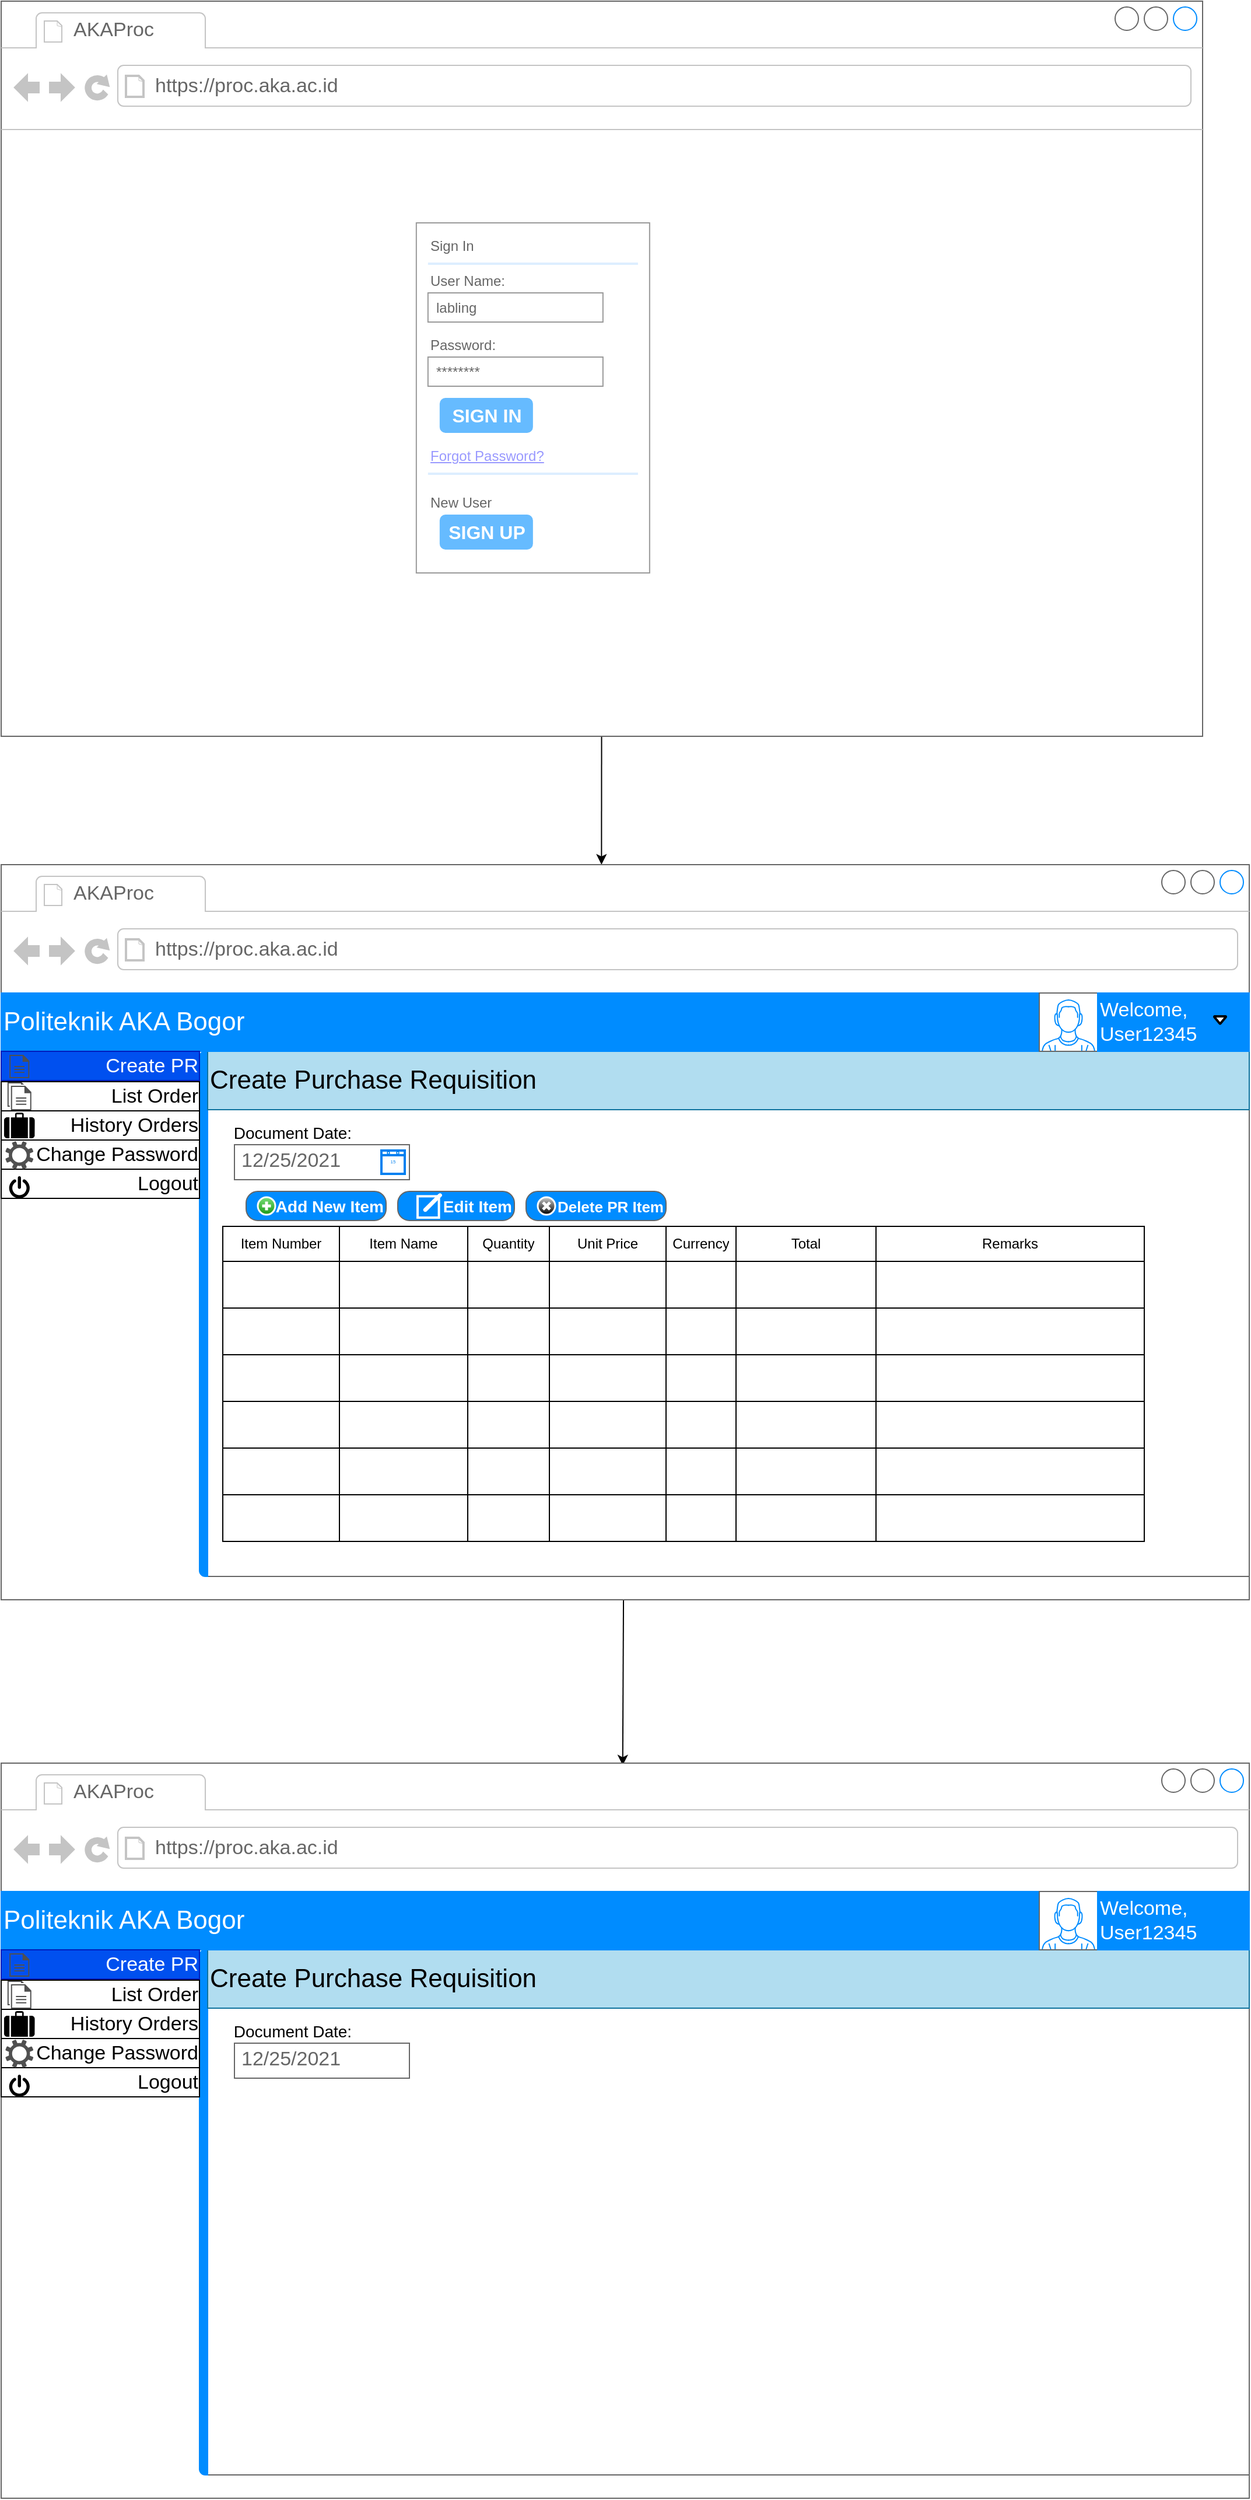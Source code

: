 <mxfile version="14.9.5" type="github">
  <diagram name="Page-1" id="03018318-947c-dd8e-b7a3-06fadd420f32">
    <mxGraphModel dx="942" dy="614" grid="1" gridSize="10" guides="1" tooltips="1" connect="1" arrows="1" fold="1" page="1" pageScale="1" pageWidth="1100" pageHeight="850" background="none" math="0" shadow="0">
      <root>
        <mxCell id="0" />
        <mxCell id="1" parent="0" />
        <mxCell id="UZ5AK2FVw-hcxoctWNac-175" style="edgeStyle=none;rounded=0;orthogonalLoop=1;jettySize=auto;html=1;entryX=0.481;entryY=0;entryDx=0;entryDy=0;entryPerimeter=0;" edge="1" parent="1" source="FRGPHZSi0qJU7UoumQTa-4" target="42yvkzEmiVA_wIKFC7tD-16">
          <mxGeometry relative="1" as="geometry" />
        </mxCell>
        <mxCell id="FRGPHZSi0qJU7UoumQTa-4" value="" style="strokeWidth=1;shadow=0;dashed=0;align=center;html=1;shape=mxgraph.mockup.containers.browserWindow;rSize=0;strokeColor=#666666;strokeColor2=#008cff;strokeColor3=#c4c4c4;mainText=,;recursiveResize=0;" parent="1" vertex="1">
          <mxGeometry x="40" y="40" width="1030" height="630" as="geometry" />
        </mxCell>
        <mxCell id="FRGPHZSi0qJU7UoumQTa-5" value="AKAProc" style="strokeWidth=1;shadow=0;dashed=0;align=center;html=1;shape=mxgraph.mockup.containers.anchor;fontSize=17;fontColor=#666666;align=left;" parent="FRGPHZSi0qJU7UoumQTa-4" vertex="1">
          <mxGeometry x="60" y="12" width="110" height="26" as="geometry" />
        </mxCell>
        <mxCell id="FRGPHZSi0qJU7UoumQTa-6" value="https://proc.aka.ac.id" style="strokeWidth=1;shadow=0;dashed=0;align=center;html=1;shape=mxgraph.mockup.containers.anchor;rSize=0;fontSize=17;fontColor=#666666;align=left;" parent="FRGPHZSi0qJU7UoumQTa-4" vertex="1">
          <mxGeometry x="130" y="60" width="250" height="26" as="geometry" />
        </mxCell>
        <mxCell id="FRGPHZSi0qJU7UoumQTa-7" value="" style="strokeWidth=1;shadow=0;dashed=0;align=center;html=1;shape=mxgraph.mockup.forms.rrect;rSize=0;strokeColor=#999999;fillColor=#ffffff;" parent="FRGPHZSi0qJU7UoumQTa-4" vertex="1">
          <mxGeometry x="355.92" y="190" width="200" height="300" as="geometry" />
        </mxCell>
        <mxCell id="FRGPHZSi0qJU7UoumQTa-8" value="Sign In" style="strokeWidth=1;shadow=0;dashed=0;align=center;html=1;shape=mxgraph.mockup.forms.anchor;fontSize=12;fontColor=#666666;align=left;resizeWidth=1;spacingLeft=0;" parent="FRGPHZSi0qJU7UoumQTa-7" vertex="1">
          <mxGeometry width="100" height="20" relative="1" as="geometry">
            <mxPoint x="10" y="10" as="offset" />
          </mxGeometry>
        </mxCell>
        <mxCell id="FRGPHZSi0qJU7UoumQTa-9" value="" style="shape=line;strokeColor=#ddeeff;strokeWidth=2;html=1;resizeWidth=1;" parent="FRGPHZSi0qJU7UoumQTa-7" vertex="1">
          <mxGeometry width="180" height="10" relative="1" as="geometry">
            <mxPoint x="10" y="30" as="offset" />
          </mxGeometry>
        </mxCell>
        <mxCell id="FRGPHZSi0qJU7UoumQTa-10" value="User Name:" style="strokeWidth=1;shadow=0;dashed=0;align=center;html=1;shape=mxgraph.mockup.forms.anchor;fontSize=12;fontColor=#666666;align=left;resizeWidth=1;spacingLeft=0;" parent="FRGPHZSi0qJU7UoumQTa-7" vertex="1">
          <mxGeometry width="100" height="20" relative="1" as="geometry">
            <mxPoint x="10" y="40" as="offset" />
          </mxGeometry>
        </mxCell>
        <mxCell id="FRGPHZSi0qJU7UoumQTa-11" value="labling" style="strokeWidth=1;shadow=0;dashed=0;align=center;html=1;shape=mxgraph.mockup.forms.rrect;rSize=0;strokeColor=#999999;fontColor=#666666;align=left;spacingLeft=5;resizeWidth=1;" parent="FRGPHZSi0qJU7UoumQTa-7" vertex="1">
          <mxGeometry width="150" height="25" relative="1" as="geometry">
            <mxPoint x="10" y="60" as="offset" />
          </mxGeometry>
        </mxCell>
        <mxCell id="FRGPHZSi0qJU7UoumQTa-12" value="Password:" style="strokeWidth=1;shadow=0;dashed=0;align=center;html=1;shape=mxgraph.mockup.forms.anchor;fontSize=12;fontColor=#666666;align=left;resizeWidth=1;spacingLeft=0;" parent="FRGPHZSi0qJU7UoumQTa-7" vertex="1">
          <mxGeometry width="100" height="20" relative="1" as="geometry">
            <mxPoint x="10" y="95" as="offset" />
          </mxGeometry>
        </mxCell>
        <mxCell id="FRGPHZSi0qJU7UoumQTa-13" value="********" style="strokeWidth=1;shadow=0;dashed=0;align=center;html=1;shape=mxgraph.mockup.forms.rrect;rSize=0;strokeColor=#999999;fontColor=#666666;align=left;spacingLeft=5;resizeWidth=1;" parent="FRGPHZSi0qJU7UoumQTa-7" vertex="1">
          <mxGeometry width="150" height="25" relative="1" as="geometry">
            <mxPoint x="10" y="115" as="offset" />
          </mxGeometry>
        </mxCell>
        <mxCell id="FRGPHZSi0qJU7UoumQTa-14" value="SIGN IN" style="strokeWidth=1;shadow=0;dashed=0;align=center;html=1;shape=mxgraph.mockup.forms.rrect;rSize=5;strokeColor=none;fontColor=#ffffff;fillColor=#66bbff;fontSize=16;fontStyle=1;" parent="FRGPHZSi0qJU7UoumQTa-7" vertex="1">
          <mxGeometry y="1" width="80" height="30" relative="1" as="geometry">
            <mxPoint x="20" y="-150" as="offset" />
          </mxGeometry>
        </mxCell>
        <mxCell id="FRGPHZSi0qJU7UoumQTa-15" value="Forgot Password?" style="strokeWidth=1;shadow=0;dashed=0;align=center;html=1;shape=mxgraph.mockup.forms.anchor;fontSize=12;fontColor=#9999ff;align=left;spacingLeft=0;fontStyle=4;resizeWidth=1;" parent="FRGPHZSi0qJU7UoumQTa-7" vertex="1">
          <mxGeometry y="1" width="150" height="20" relative="1" as="geometry">
            <mxPoint x="10" y="-110" as="offset" />
          </mxGeometry>
        </mxCell>
        <mxCell id="FRGPHZSi0qJU7UoumQTa-16" value="" style="shape=line;strokeColor=#ddeeff;strokeWidth=2;html=1;resizeWidth=1;" parent="FRGPHZSi0qJU7UoumQTa-7" vertex="1">
          <mxGeometry y="1" width="180" height="10" relative="1" as="geometry">
            <mxPoint x="10" y="-90" as="offset" />
          </mxGeometry>
        </mxCell>
        <mxCell id="FRGPHZSi0qJU7UoumQTa-17" value="New User" style="strokeWidth=1;shadow=0;dashed=0;align=center;html=1;shape=mxgraph.mockup.forms.anchor;fontSize=12;fontColor=#666666;align=left;spacingLeft=0;resizeWidth=1;" parent="FRGPHZSi0qJU7UoumQTa-7" vertex="1">
          <mxGeometry y="1" width="150" height="20" relative="1" as="geometry">
            <mxPoint x="10" y="-70" as="offset" />
          </mxGeometry>
        </mxCell>
        <mxCell id="FRGPHZSi0qJU7UoumQTa-18" value="SIGN UP" style="strokeWidth=1;shadow=0;dashed=0;align=center;html=1;shape=mxgraph.mockup.forms.rrect;rSize=5;strokeColor=none;fontColor=#ffffff;fillColor=#66bbff;fontSize=16;fontStyle=1;" parent="FRGPHZSi0qJU7UoumQTa-7" vertex="1">
          <mxGeometry y="1" width="80" height="30" relative="1" as="geometry">
            <mxPoint x="20" y="-50" as="offset" />
          </mxGeometry>
        </mxCell>
        <mxCell id="UZ5AK2FVw-hcxoctWNac-176" style="edgeStyle=none;rounded=0;orthogonalLoop=1;jettySize=auto;html=1;entryX=0.498;entryY=0.003;entryDx=0;entryDy=0;entryPerimeter=0;" edge="1" parent="1" source="42yvkzEmiVA_wIKFC7tD-16" target="UZ5AK2FVw-hcxoctWNac-94">
          <mxGeometry relative="1" as="geometry" />
        </mxCell>
        <mxCell id="42yvkzEmiVA_wIKFC7tD-16" value="" style="strokeWidth=1;shadow=0;dashed=0;align=center;html=1;shape=mxgraph.mockup.containers.browserWindow;rSize=0;strokeColor=#666666;strokeColor2=#008cff;strokeColor3=#c4c4c4;mainText=,;recursiveResize=0;" parent="1" vertex="1">
          <mxGeometry x="40" y="780" width="1070" height="630" as="geometry" />
        </mxCell>
        <mxCell id="42yvkzEmiVA_wIKFC7tD-17" value="AKAProc" style="strokeWidth=1;shadow=0;dashed=0;align=center;html=1;shape=mxgraph.mockup.containers.anchor;fontSize=17;fontColor=#666666;align=left;" parent="42yvkzEmiVA_wIKFC7tD-16" vertex="1">
          <mxGeometry x="60" y="12" width="110" height="26" as="geometry" />
        </mxCell>
        <mxCell id="42yvkzEmiVA_wIKFC7tD-18" value="https://proc.aka.ac.id" style="strokeWidth=1;shadow=0;dashed=0;align=center;html=1;shape=mxgraph.mockup.containers.anchor;rSize=0;fontSize=17;fontColor=#666666;align=left;" parent="42yvkzEmiVA_wIKFC7tD-16" vertex="1">
          <mxGeometry x="130" y="60" width="250" height="26" as="geometry" />
        </mxCell>
        <mxCell id="42yvkzEmiVA_wIKFC7tD-37" value="" style="strokeWidth=1;shadow=0;dashed=0;align=center;html=1;shape=mxgraph.mockup.containers.marginRect2;rectMarginLeft=67;strokeColor=#666666;gradientColor=none;" parent="42yvkzEmiVA_wIKFC7tD-16" vertex="1">
          <mxGeometry x="110" y="160" width="960" height="450" as="geometry" />
        </mxCell>
        <mxCell id="42yvkzEmiVA_wIKFC7tD-41" value="" style="strokeWidth=1;shadow=0;dashed=0;align=center;html=1;shape=mxgraph.mockup.containers.leftButton;rSize=5;strokeColor=#008cff;fillColor=#008cff;resizeHeight=1;movable=0;deletable=0;" parent="42yvkzEmiVA_wIKFC7tD-37" vertex="1">
          <mxGeometry width="7" height="450" relative="1" as="geometry">
            <mxPoint x="60" as="offset" />
          </mxGeometry>
        </mxCell>
        <mxCell id="42yvkzEmiVA_wIKFC7tD-43" value="&lt;font style=&quot;font-size: 22px&quot;&gt;Create Purchase Requisition&lt;/font&gt;" style="strokeWidth=1;shadow=0;dashed=0;align=left;html=1;shape=mxgraph.mockup.containers.rrect;rSize=0;fontSize=17;fillColor=#b1ddf0;strokeColor=#10739e;" parent="42yvkzEmiVA_wIKFC7tD-37" vertex="1">
          <mxGeometry x="67" width="893" height="50" as="geometry" />
        </mxCell>
        <mxCell id="42yvkzEmiVA_wIKFC7tD-111" value="12/25/2021" style="strokeWidth=1;shadow=0;dashed=0;align=center;html=1;shape=mxgraph.mockup.text.textBox;fontColor=#666666;align=left;fontSize=17;spacingLeft=4;spacingTop=-3;strokeColor=#666666;mainText=" parent="42yvkzEmiVA_wIKFC7tD-37" vertex="1">
          <mxGeometry x="90" y="80" width="150" height="30" as="geometry" />
        </mxCell>
        <mxCell id="42yvkzEmiVA_wIKFC7tD-166" value="Document Date:" style="text;html=1;strokeColor=none;fillColor=none;align=center;verticalAlign=middle;whiteSpace=wrap;rounded=0;fontSize=14;" parent="42yvkzEmiVA_wIKFC7tD-37" vertex="1">
          <mxGeometry x="80" y="60" width="120" height="20" as="geometry" />
        </mxCell>
        <mxCell id="UZ5AK2FVw-hcxoctWNac-22" value="" style="shape=table;startSize=0;container=1;collapsible=0;childLayout=tableLayout;" vertex="1" parent="42yvkzEmiVA_wIKFC7tD-37">
          <mxGeometry x="80" y="150" width="790" height="270" as="geometry" />
        </mxCell>
        <mxCell id="UZ5AK2FVw-hcxoctWNac-23" value="" style="shape=partialRectangle;collapsible=0;dropTarget=0;pointerEvents=0;fillColor=none;top=0;left=0;bottom=0;right=0;points=[[0,0.5],[1,0.5]];portConstraint=eastwest;" vertex="1" parent="UZ5AK2FVw-hcxoctWNac-22">
          <mxGeometry width="790" height="30" as="geometry" />
        </mxCell>
        <mxCell id="UZ5AK2FVw-hcxoctWNac-24" value="Item Number" style="shape=partialRectangle;html=1;whiteSpace=wrap;connectable=0;overflow=hidden;fillColor=none;top=0;left=0;bottom=0;right=0;pointerEvents=1;" vertex="1" parent="UZ5AK2FVw-hcxoctWNac-23">
          <mxGeometry width="100" height="30" as="geometry" />
        </mxCell>
        <mxCell id="UZ5AK2FVw-hcxoctWNac-25" value="" style="shape=partialRectangle;html=1;whiteSpace=wrap;connectable=0;overflow=hidden;fillColor=none;top=0;left=0;bottom=0;right=0;pointerEvents=1;" vertex="1" parent="UZ5AK2FVw-hcxoctWNac-23">
          <mxGeometry x="100" width="110" height="30" as="geometry" />
        </mxCell>
        <mxCell id="UZ5AK2FVw-hcxoctWNac-26" value="Quantity" style="shape=partialRectangle;html=1;whiteSpace=wrap;connectable=0;overflow=hidden;fillColor=none;top=0;left=0;bottom=0;right=0;pointerEvents=1;" vertex="1" parent="UZ5AK2FVw-hcxoctWNac-23">
          <mxGeometry x="210" width="70" height="30" as="geometry" />
        </mxCell>
        <mxCell id="UZ5AK2FVw-hcxoctWNac-27" value="Unit Price" style="shape=partialRectangle;html=1;whiteSpace=wrap;connectable=0;overflow=hidden;fillColor=none;top=0;left=0;bottom=0;right=0;pointerEvents=1;" vertex="1" parent="UZ5AK2FVw-hcxoctWNac-23">
          <mxGeometry x="280" width="100" height="30" as="geometry" />
        </mxCell>
        <mxCell id="UZ5AK2FVw-hcxoctWNac-28" value="Currency" style="shape=partialRectangle;html=1;whiteSpace=wrap;connectable=0;overflow=hidden;fillColor=none;top=0;left=0;bottom=0;right=0;pointerEvents=1;" vertex="1" parent="UZ5AK2FVw-hcxoctWNac-23">
          <mxGeometry x="380" width="60" height="30" as="geometry" />
        </mxCell>
        <mxCell id="UZ5AK2FVw-hcxoctWNac-29" value="Total" style="shape=partialRectangle;html=1;whiteSpace=wrap;connectable=0;overflow=hidden;fillColor=none;top=0;left=0;bottom=0;right=0;pointerEvents=1;" vertex="1" parent="UZ5AK2FVw-hcxoctWNac-23">
          <mxGeometry x="440" width="120" height="30" as="geometry" />
        </mxCell>
        <mxCell id="UZ5AK2FVw-hcxoctWNac-38" value="Remarks" style="shape=partialRectangle;html=1;whiteSpace=wrap;connectable=0;overflow=hidden;fillColor=none;top=0;left=0;bottom=0;right=0;pointerEvents=1;" vertex="1" parent="UZ5AK2FVw-hcxoctWNac-23">
          <mxGeometry x="560" width="230" height="30" as="geometry" />
        </mxCell>
        <mxCell id="UZ5AK2FVw-hcxoctWNac-30" value="" style="shape=partialRectangle;collapsible=0;dropTarget=0;pointerEvents=0;fillColor=none;top=0;left=0;bottom=0;right=0;points=[[0,0.5],[1,0.5]];portConstraint=eastwest;" vertex="1" parent="UZ5AK2FVw-hcxoctWNac-22">
          <mxGeometry y="30" width="790" height="40" as="geometry" />
        </mxCell>
        <mxCell id="UZ5AK2FVw-hcxoctWNac-31" value="" style="shape=partialRectangle;html=1;whiteSpace=wrap;connectable=0;overflow=hidden;fillColor=none;top=0;left=0;bottom=0;right=0;pointerEvents=1;" vertex="1" parent="UZ5AK2FVw-hcxoctWNac-30">
          <mxGeometry width="100" height="40" as="geometry" />
        </mxCell>
        <mxCell id="UZ5AK2FVw-hcxoctWNac-32" value="" style="shape=partialRectangle;html=1;whiteSpace=wrap;connectable=0;overflow=hidden;fillColor=none;top=0;left=0;bottom=0;right=0;pointerEvents=1;" vertex="1" parent="UZ5AK2FVw-hcxoctWNac-30">
          <mxGeometry x="100" width="110" height="40" as="geometry" />
        </mxCell>
        <mxCell id="UZ5AK2FVw-hcxoctWNac-33" value="" style="shape=partialRectangle;html=1;whiteSpace=wrap;connectable=0;overflow=hidden;fillColor=none;top=0;left=0;bottom=0;right=0;pointerEvents=1;" vertex="1" parent="UZ5AK2FVw-hcxoctWNac-30">
          <mxGeometry x="210" width="70" height="40" as="geometry" />
        </mxCell>
        <mxCell id="UZ5AK2FVw-hcxoctWNac-34" value="" style="shape=partialRectangle;html=1;whiteSpace=wrap;connectable=0;overflow=hidden;fillColor=none;top=0;left=0;bottom=0;right=0;pointerEvents=1;" vertex="1" parent="UZ5AK2FVw-hcxoctWNac-30">
          <mxGeometry x="280" width="100" height="40" as="geometry" />
        </mxCell>
        <mxCell id="UZ5AK2FVw-hcxoctWNac-35" value="" style="shape=partialRectangle;html=1;whiteSpace=wrap;connectable=0;overflow=hidden;fillColor=none;top=0;left=0;bottom=0;right=0;pointerEvents=1;" vertex="1" parent="UZ5AK2FVw-hcxoctWNac-30">
          <mxGeometry x="380" width="60" height="40" as="geometry" />
        </mxCell>
        <mxCell id="UZ5AK2FVw-hcxoctWNac-36" value="" style="shape=partialRectangle;html=1;whiteSpace=wrap;connectable=0;overflow=hidden;fillColor=none;top=0;left=0;bottom=0;right=0;pointerEvents=1;" vertex="1" parent="UZ5AK2FVw-hcxoctWNac-30">
          <mxGeometry x="440" width="120" height="40" as="geometry" />
        </mxCell>
        <mxCell id="UZ5AK2FVw-hcxoctWNac-39" style="shape=partialRectangle;html=1;whiteSpace=wrap;connectable=0;overflow=hidden;fillColor=none;top=0;left=0;bottom=0;right=0;pointerEvents=1;" vertex="1" parent="UZ5AK2FVw-hcxoctWNac-30">
          <mxGeometry x="560" width="230" height="40" as="geometry" />
        </mxCell>
        <mxCell id="UZ5AK2FVw-hcxoctWNac-48" style="shape=partialRectangle;collapsible=0;dropTarget=0;pointerEvents=0;fillColor=none;top=0;left=0;bottom=0;right=0;points=[[0,0.5],[1,0.5]];portConstraint=eastwest;" vertex="1" parent="UZ5AK2FVw-hcxoctWNac-22">
          <mxGeometry y="70" width="790" height="40" as="geometry" />
        </mxCell>
        <mxCell id="UZ5AK2FVw-hcxoctWNac-49" style="shape=partialRectangle;html=1;whiteSpace=wrap;connectable=0;overflow=hidden;fillColor=none;top=0;left=0;bottom=0;right=0;pointerEvents=1;" vertex="1" parent="UZ5AK2FVw-hcxoctWNac-48">
          <mxGeometry width="100" height="40" as="geometry" />
        </mxCell>
        <mxCell id="UZ5AK2FVw-hcxoctWNac-50" style="shape=partialRectangle;html=1;whiteSpace=wrap;connectable=0;overflow=hidden;fillColor=none;top=0;left=0;bottom=0;right=0;pointerEvents=1;" vertex="1" parent="UZ5AK2FVw-hcxoctWNac-48">
          <mxGeometry x="100" width="110" height="40" as="geometry" />
        </mxCell>
        <mxCell id="UZ5AK2FVw-hcxoctWNac-51" style="shape=partialRectangle;html=1;whiteSpace=wrap;connectable=0;overflow=hidden;fillColor=none;top=0;left=0;bottom=0;right=0;pointerEvents=1;" vertex="1" parent="UZ5AK2FVw-hcxoctWNac-48">
          <mxGeometry x="210" width="70" height="40" as="geometry" />
        </mxCell>
        <mxCell id="UZ5AK2FVw-hcxoctWNac-52" style="shape=partialRectangle;html=1;whiteSpace=wrap;connectable=0;overflow=hidden;fillColor=none;top=0;left=0;bottom=0;right=0;pointerEvents=1;" vertex="1" parent="UZ5AK2FVw-hcxoctWNac-48">
          <mxGeometry x="280" width="100" height="40" as="geometry" />
        </mxCell>
        <mxCell id="UZ5AK2FVw-hcxoctWNac-53" style="shape=partialRectangle;html=1;whiteSpace=wrap;connectable=0;overflow=hidden;fillColor=none;top=0;left=0;bottom=0;right=0;pointerEvents=1;" vertex="1" parent="UZ5AK2FVw-hcxoctWNac-48">
          <mxGeometry x="380" width="60" height="40" as="geometry" />
        </mxCell>
        <mxCell id="UZ5AK2FVw-hcxoctWNac-54" style="shape=partialRectangle;html=1;whiteSpace=wrap;connectable=0;overflow=hidden;fillColor=none;top=0;left=0;bottom=0;right=0;pointerEvents=1;" vertex="1" parent="UZ5AK2FVw-hcxoctWNac-48">
          <mxGeometry x="440" width="120" height="40" as="geometry" />
        </mxCell>
        <mxCell id="UZ5AK2FVw-hcxoctWNac-55" style="shape=partialRectangle;html=1;whiteSpace=wrap;connectable=0;overflow=hidden;fillColor=none;top=0;left=0;bottom=0;right=0;pointerEvents=1;" vertex="1" parent="UZ5AK2FVw-hcxoctWNac-48">
          <mxGeometry x="560" width="230" height="40" as="geometry" />
        </mxCell>
        <mxCell id="UZ5AK2FVw-hcxoctWNac-56" style="shape=partialRectangle;collapsible=0;dropTarget=0;pointerEvents=0;fillColor=none;top=0;left=0;bottom=0;right=0;points=[[0,0.5],[1,0.5]];portConstraint=eastwest;" vertex="1" parent="UZ5AK2FVw-hcxoctWNac-22">
          <mxGeometry y="110" width="790" height="40" as="geometry" />
        </mxCell>
        <mxCell id="UZ5AK2FVw-hcxoctWNac-57" style="shape=partialRectangle;html=1;whiteSpace=wrap;connectable=0;overflow=hidden;fillColor=none;top=0;left=0;bottom=0;right=0;pointerEvents=1;" vertex="1" parent="UZ5AK2FVw-hcxoctWNac-56">
          <mxGeometry width="100" height="40" as="geometry" />
        </mxCell>
        <mxCell id="UZ5AK2FVw-hcxoctWNac-58" style="shape=partialRectangle;html=1;whiteSpace=wrap;connectable=0;overflow=hidden;fillColor=none;top=0;left=0;bottom=0;right=0;pointerEvents=1;" vertex="1" parent="UZ5AK2FVw-hcxoctWNac-56">
          <mxGeometry x="100" width="110" height="40" as="geometry" />
        </mxCell>
        <mxCell id="UZ5AK2FVw-hcxoctWNac-59" style="shape=partialRectangle;html=1;whiteSpace=wrap;connectable=0;overflow=hidden;fillColor=none;top=0;left=0;bottom=0;right=0;pointerEvents=1;" vertex="1" parent="UZ5AK2FVw-hcxoctWNac-56">
          <mxGeometry x="210" width="70" height="40" as="geometry" />
        </mxCell>
        <mxCell id="UZ5AK2FVw-hcxoctWNac-60" style="shape=partialRectangle;html=1;whiteSpace=wrap;connectable=0;overflow=hidden;fillColor=none;top=0;left=0;bottom=0;right=0;pointerEvents=1;" vertex="1" parent="UZ5AK2FVw-hcxoctWNac-56">
          <mxGeometry x="280" width="100" height="40" as="geometry" />
        </mxCell>
        <mxCell id="UZ5AK2FVw-hcxoctWNac-61" style="shape=partialRectangle;html=1;whiteSpace=wrap;connectable=0;overflow=hidden;fillColor=none;top=0;left=0;bottom=0;right=0;pointerEvents=1;" vertex="1" parent="UZ5AK2FVw-hcxoctWNac-56">
          <mxGeometry x="380" width="60" height="40" as="geometry" />
        </mxCell>
        <mxCell id="UZ5AK2FVw-hcxoctWNac-62" style="shape=partialRectangle;html=1;whiteSpace=wrap;connectable=0;overflow=hidden;fillColor=none;top=0;left=0;bottom=0;right=0;pointerEvents=1;" vertex="1" parent="UZ5AK2FVw-hcxoctWNac-56">
          <mxGeometry x="440" width="120" height="40" as="geometry" />
        </mxCell>
        <mxCell id="UZ5AK2FVw-hcxoctWNac-63" style="shape=partialRectangle;html=1;whiteSpace=wrap;connectable=0;overflow=hidden;fillColor=none;top=0;left=0;bottom=0;right=0;pointerEvents=1;" vertex="1" parent="UZ5AK2FVw-hcxoctWNac-56">
          <mxGeometry x="560" width="230" height="40" as="geometry" />
        </mxCell>
        <mxCell id="UZ5AK2FVw-hcxoctWNac-64" style="shape=partialRectangle;collapsible=0;dropTarget=0;pointerEvents=0;fillColor=none;top=0;left=0;bottom=0;right=0;points=[[0,0.5],[1,0.5]];portConstraint=eastwest;" vertex="1" parent="UZ5AK2FVw-hcxoctWNac-22">
          <mxGeometry y="150" width="790" height="40" as="geometry" />
        </mxCell>
        <mxCell id="UZ5AK2FVw-hcxoctWNac-65" style="shape=partialRectangle;html=1;whiteSpace=wrap;connectable=0;overflow=hidden;fillColor=none;top=0;left=0;bottom=0;right=0;pointerEvents=1;" vertex="1" parent="UZ5AK2FVw-hcxoctWNac-64">
          <mxGeometry width="100" height="40" as="geometry" />
        </mxCell>
        <mxCell id="UZ5AK2FVw-hcxoctWNac-66" style="shape=partialRectangle;html=1;whiteSpace=wrap;connectable=0;overflow=hidden;fillColor=none;top=0;left=0;bottom=0;right=0;pointerEvents=1;" vertex="1" parent="UZ5AK2FVw-hcxoctWNac-64">
          <mxGeometry x="100" width="110" height="40" as="geometry" />
        </mxCell>
        <mxCell id="UZ5AK2FVw-hcxoctWNac-67" style="shape=partialRectangle;html=1;whiteSpace=wrap;connectable=0;overflow=hidden;fillColor=none;top=0;left=0;bottom=0;right=0;pointerEvents=1;" vertex="1" parent="UZ5AK2FVw-hcxoctWNac-64">
          <mxGeometry x="210" width="70" height="40" as="geometry" />
        </mxCell>
        <mxCell id="UZ5AK2FVw-hcxoctWNac-68" style="shape=partialRectangle;html=1;whiteSpace=wrap;connectable=0;overflow=hidden;fillColor=none;top=0;left=0;bottom=0;right=0;pointerEvents=1;" vertex="1" parent="UZ5AK2FVw-hcxoctWNac-64">
          <mxGeometry x="280" width="100" height="40" as="geometry" />
        </mxCell>
        <mxCell id="UZ5AK2FVw-hcxoctWNac-69" style="shape=partialRectangle;html=1;whiteSpace=wrap;connectable=0;overflow=hidden;fillColor=none;top=0;left=0;bottom=0;right=0;pointerEvents=1;" vertex="1" parent="UZ5AK2FVw-hcxoctWNac-64">
          <mxGeometry x="380" width="60" height="40" as="geometry" />
        </mxCell>
        <mxCell id="UZ5AK2FVw-hcxoctWNac-70" style="shape=partialRectangle;html=1;whiteSpace=wrap;connectable=0;overflow=hidden;fillColor=none;top=0;left=0;bottom=0;right=0;pointerEvents=1;" vertex="1" parent="UZ5AK2FVw-hcxoctWNac-64">
          <mxGeometry x="440" width="120" height="40" as="geometry" />
        </mxCell>
        <mxCell id="UZ5AK2FVw-hcxoctWNac-71" style="shape=partialRectangle;html=1;whiteSpace=wrap;connectable=0;overflow=hidden;fillColor=none;top=0;left=0;bottom=0;right=0;pointerEvents=1;" vertex="1" parent="UZ5AK2FVw-hcxoctWNac-64">
          <mxGeometry x="560" width="230" height="40" as="geometry" />
        </mxCell>
        <mxCell id="UZ5AK2FVw-hcxoctWNac-72" style="shape=partialRectangle;collapsible=0;dropTarget=0;pointerEvents=0;fillColor=none;top=0;left=0;bottom=0;right=0;points=[[0,0.5],[1,0.5]];portConstraint=eastwest;" vertex="1" parent="UZ5AK2FVw-hcxoctWNac-22">
          <mxGeometry y="190" width="790" height="40" as="geometry" />
        </mxCell>
        <mxCell id="UZ5AK2FVw-hcxoctWNac-73" style="shape=partialRectangle;html=1;whiteSpace=wrap;connectable=0;overflow=hidden;fillColor=none;top=0;left=0;bottom=0;right=0;pointerEvents=1;" vertex="1" parent="UZ5AK2FVw-hcxoctWNac-72">
          <mxGeometry width="100" height="40" as="geometry" />
        </mxCell>
        <mxCell id="UZ5AK2FVw-hcxoctWNac-74" style="shape=partialRectangle;html=1;whiteSpace=wrap;connectable=0;overflow=hidden;fillColor=none;top=0;left=0;bottom=0;right=0;pointerEvents=1;" vertex="1" parent="UZ5AK2FVw-hcxoctWNac-72">
          <mxGeometry x="100" width="110" height="40" as="geometry" />
        </mxCell>
        <mxCell id="UZ5AK2FVw-hcxoctWNac-75" style="shape=partialRectangle;html=1;whiteSpace=wrap;connectable=0;overflow=hidden;fillColor=none;top=0;left=0;bottom=0;right=0;pointerEvents=1;" vertex="1" parent="UZ5AK2FVw-hcxoctWNac-72">
          <mxGeometry x="210" width="70" height="40" as="geometry" />
        </mxCell>
        <mxCell id="UZ5AK2FVw-hcxoctWNac-76" style="shape=partialRectangle;html=1;whiteSpace=wrap;connectable=0;overflow=hidden;fillColor=none;top=0;left=0;bottom=0;right=0;pointerEvents=1;" vertex="1" parent="UZ5AK2FVw-hcxoctWNac-72">
          <mxGeometry x="280" width="100" height="40" as="geometry" />
        </mxCell>
        <mxCell id="UZ5AK2FVw-hcxoctWNac-77" style="shape=partialRectangle;html=1;whiteSpace=wrap;connectable=0;overflow=hidden;fillColor=none;top=0;left=0;bottom=0;right=0;pointerEvents=1;" vertex="1" parent="UZ5AK2FVw-hcxoctWNac-72">
          <mxGeometry x="380" width="60" height="40" as="geometry" />
        </mxCell>
        <mxCell id="UZ5AK2FVw-hcxoctWNac-78" style="shape=partialRectangle;html=1;whiteSpace=wrap;connectable=0;overflow=hidden;fillColor=none;top=0;left=0;bottom=0;right=0;pointerEvents=1;" vertex="1" parent="UZ5AK2FVw-hcxoctWNac-72">
          <mxGeometry x="440" width="120" height="40" as="geometry" />
        </mxCell>
        <mxCell id="UZ5AK2FVw-hcxoctWNac-79" style="shape=partialRectangle;html=1;whiteSpace=wrap;connectable=0;overflow=hidden;fillColor=none;top=0;left=0;bottom=0;right=0;pointerEvents=1;" vertex="1" parent="UZ5AK2FVw-hcxoctWNac-72">
          <mxGeometry x="560" width="230" height="40" as="geometry" />
        </mxCell>
        <mxCell id="UZ5AK2FVw-hcxoctWNac-80" style="shape=partialRectangle;collapsible=0;dropTarget=0;pointerEvents=0;fillColor=none;top=0;left=0;bottom=0;right=0;points=[[0,0.5],[1,0.5]];portConstraint=eastwest;" vertex="1" parent="UZ5AK2FVw-hcxoctWNac-22">
          <mxGeometry y="230" width="790" height="40" as="geometry" />
        </mxCell>
        <mxCell id="UZ5AK2FVw-hcxoctWNac-81" style="shape=partialRectangle;html=1;whiteSpace=wrap;connectable=0;overflow=hidden;fillColor=none;top=0;left=0;bottom=0;right=0;pointerEvents=1;" vertex="1" parent="UZ5AK2FVw-hcxoctWNac-80">
          <mxGeometry width="100" height="40" as="geometry" />
        </mxCell>
        <mxCell id="UZ5AK2FVw-hcxoctWNac-82" style="shape=partialRectangle;html=1;whiteSpace=wrap;connectable=0;overflow=hidden;fillColor=none;top=0;left=0;bottom=0;right=0;pointerEvents=1;" vertex="1" parent="UZ5AK2FVw-hcxoctWNac-80">
          <mxGeometry x="100" width="110" height="40" as="geometry" />
        </mxCell>
        <mxCell id="UZ5AK2FVw-hcxoctWNac-83" style="shape=partialRectangle;html=1;whiteSpace=wrap;connectable=0;overflow=hidden;fillColor=none;top=0;left=0;bottom=0;right=0;pointerEvents=1;" vertex="1" parent="UZ5AK2FVw-hcxoctWNac-80">
          <mxGeometry x="210" width="70" height="40" as="geometry" />
        </mxCell>
        <mxCell id="UZ5AK2FVw-hcxoctWNac-84" style="shape=partialRectangle;html=1;whiteSpace=wrap;connectable=0;overflow=hidden;fillColor=none;top=0;left=0;bottom=0;right=0;pointerEvents=1;" vertex="1" parent="UZ5AK2FVw-hcxoctWNac-80">
          <mxGeometry x="280" width="100" height="40" as="geometry" />
        </mxCell>
        <mxCell id="UZ5AK2FVw-hcxoctWNac-85" style="shape=partialRectangle;html=1;whiteSpace=wrap;connectable=0;overflow=hidden;fillColor=none;top=0;left=0;bottom=0;right=0;pointerEvents=1;" vertex="1" parent="UZ5AK2FVw-hcxoctWNac-80">
          <mxGeometry x="380" width="60" height="40" as="geometry" />
        </mxCell>
        <mxCell id="UZ5AK2FVw-hcxoctWNac-86" style="shape=partialRectangle;html=1;whiteSpace=wrap;connectable=0;overflow=hidden;fillColor=none;top=0;left=0;bottom=0;right=0;pointerEvents=1;" vertex="1" parent="UZ5AK2FVw-hcxoctWNac-80">
          <mxGeometry x="440" width="120" height="40" as="geometry" />
        </mxCell>
        <mxCell id="UZ5AK2FVw-hcxoctWNac-87" style="shape=partialRectangle;html=1;whiteSpace=wrap;connectable=0;overflow=hidden;fillColor=none;top=0;left=0;bottom=0;right=0;pointerEvents=1;" vertex="1" parent="UZ5AK2FVw-hcxoctWNac-80">
          <mxGeometry x="560" width="230" height="40" as="geometry" />
        </mxCell>
        <mxCell id="UZ5AK2FVw-hcxoctWNac-37" value="Item Name" style="shape=partialRectangle;html=1;whiteSpace=wrap;connectable=0;overflow=hidden;fillColor=none;top=0;left=0;bottom=0;right=0;pointerEvents=1;" vertex="1" parent="42yvkzEmiVA_wIKFC7tD-37">
          <mxGeometry x="200" y="150" width="70" height="30" as="geometry" />
        </mxCell>
        <mxCell id="UZ5AK2FVw-hcxoctWNac-88" value="&lt;font style=&quot;font-size: 14px&quot;&gt;Add New Item&lt;/font&gt;" style="strokeWidth=1;shadow=0;dashed=0;align=right;html=1;shape=mxgraph.mockup.buttons.button;strokeColor=#666666;fontColor=#ffffff;mainText=;buttonStyle=round;fontSize=17;fontStyle=1;fillColor=#008cff;whiteSpace=wrap;" vertex="1" parent="42yvkzEmiVA_wIKFC7tD-37">
          <mxGeometry x="100" y="120" width="120" height="25" as="geometry" />
        </mxCell>
        <mxCell id="UZ5AK2FVw-hcxoctWNac-90" value="&lt;font style=&quot;font-size: 13px&quot;&gt;Delete PR Item&lt;/font&gt;" style="strokeWidth=1;shadow=0;dashed=0;align=right;html=1;shape=mxgraph.mockup.buttons.button;strokeColor=#666666;fontColor=#ffffff;mainText=;buttonStyle=round;fontSize=17;fontStyle=1;fillColor=#008cff;whiteSpace=wrap;" vertex="1" parent="42yvkzEmiVA_wIKFC7tD-37">
          <mxGeometry x="340" y="120" width="120" height="25" as="geometry" />
        </mxCell>
        <mxCell id="42yvkzEmiVA_wIKFC7tD-42" value="&lt;font style=&quot;font-size: 22px&quot;&gt;Politeknik AKA Bogor&lt;/font&gt;" style="strokeWidth=1;shadow=0;dashed=0;align=left;html=1;shape=mxgraph.mockup.containers.rrect;rSize=0;fontSize=17;fontColor=#ffffff;strokeColor=#008cff;fillColor=#008cff;" parent="42yvkzEmiVA_wIKFC7tD-16" vertex="1">
          <mxGeometry y="110" width="890" height="50" as="geometry" />
        </mxCell>
        <mxCell id="42yvkzEmiVA_wIKFC7tD-44" value="" style="verticalLabelPosition=bottom;shadow=0;dashed=0;align=center;html=1;verticalAlign=top;strokeWidth=1;shape=mxgraph.mockup.containers.userMale;strokeColor=#666666;strokeColor2=#008cff;" parent="42yvkzEmiVA_wIKFC7tD-16" vertex="1">
          <mxGeometry x="890" y="110" width="50" height="50" as="geometry" />
        </mxCell>
        <mxCell id="42yvkzEmiVA_wIKFC7tD-45" value="Welcome,&lt;br&gt;User12345" style="strokeWidth=1;shadow=0;dashed=0;align=left;html=1;shape=mxgraph.mockup.containers.rrect;rSize=0;fontSize=17;fontColor=#ffffff;strokeColor=#008cff;fillColor=#008cff;" parent="42yvkzEmiVA_wIKFC7tD-16" vertex="1">
          <mxGeometry x="940" y="110" width="130" height="50" as="geometry" />
        </mxCell>
        <mxCell id="42yvkzEmiVA_wIKFC7tD-38" value="Create PR" style="strokeWidth=1;shadow=0;dashed=0;align=right;html=1;shape=mxgraph.mockup.containers.rrect;rSize=0;fontSize=17;fillColor=#0050ef;strokeColor=#001DBC;fontColor=#ffffff;" parent="42yvkzEmiVA_wIKFC7tD-16" vertex="1">
          <mxGeometry width="170" height="25" relative="1" as="geometry">
            <mxPoint y="160" as="offset" />
          </mxGeometry>
        </mxCell>
        <mxCell id="42yvkzEmiVA_wIKFC7tD-47" value="List Order" style="strokeWidth=1;shadow=0;dashed=0;align=right;html=1;shape=mxgraph.mockup.containers.rrect;rSize=0;fontSize=17;" parent="42yvkzEmiVA_wIKFC7tD-16" vertex="1">
          <mxGeometry y="186" width="170" height="25" as="geometry" />
        </mxCell>
        <mxCell id="42yvkzEmiVA_wIKFC7tD-48" value="History Orders" style="strokeWidth=1;shadow=0;dashed=0;align=right;html=1;shape=mxgraph.mockup.containers.rrect;rSize=0;fontSize=17;" parent="42yvkzEmiVA_wIKFC7tD-16" vertex="1">
          <mxGeometry y="211" width="170" height="25" as="geometry" />
        </mxCell>
        <mxCell id="42yvkzEmiVA_wIKFC7tD-49" value="Change Password" style="strokeWidth=1;shadow=0;dashed=0;align=right;html=1;shape=mxgraph.mockup.containers.rrect;rSize=0;fontSize=17;" parent="42yvkzEmiVA_wIKFC7tD-16" vertex="1">
          <mxGeometry y="236" width="170" height="25" as="geometry" />
        </mxCell>
        <mxCell id="42yvkzEmiVA_wIKFC7tD-50" value="Logout" style="strokeWidth=1;shadow=0;dashed=0;align=right;html=1;shape=mxgraph.mockup.containers.rrect;rSize=0;fontSize=17;" parent="42yvkzEmiVA_wIKFC7tD-16" vertex="1">
          <mxGeometry y="261" width="170" height="25" as="geometry" />
        </mxCell>
        <mxCell id="42yvkzEmiVA_wIKFC7tD-51" value="" style="shape=mxgraph.signs.tech.power;html=1;pointerEvents=1;fillColor=#000000;strokeColor=none;verticalLabelPosition=bottom;verticalAlign=top;align=center;" parent="42yvkzEmiVA_wIKFC7tD-16" vertex="1">
          <mxGeometry x="6.82" y="267" width="17.64" height="19" as="geometry" />
        </mxCell>
        <mxCell id="42yvkzEmiVA_wIKFC7tD-52" value="" style="shape=mxgraph.signs.travel.baggage;html=1;pointerEvents=1;fillColor=#000000;strokeColor=none;verticalLabelPosition=bottom;verticalAlign=top;align=center;" parent="42yvkzEmiVA_wIKFC7tD-16" vertex="1">
          <mxGeometry x="2.49" y="212.5" width="26.29" height="22" as="geometry" />
        </mxCell>
        <mxCell id="42yvkzEmiVA_wIKFC7tD-53" value="" style="pointerEvents=1;shadow=0;dashed=0;html=1;strokeColor=none;fillColor=#505050;labelPosition=center;verticalLabelPosition=bottom;verticalAlign=top;outlineConnect=0;align=center;shape=mxgraph.office.concepts.settings;" parent="42yvkzEmiVA_wIKFC7tD-16" vertex="1">
          <mxGeometry x="3.64" y="237" width="24" height="24" as="geometry" />
        </mxCell>
        <mxCell id="42yvkzEmiVA_wIKFC7tD-54" value="" style="pointerEvents=1;shadow=0;dashed=0;html=1;strokeColor=none;fillColor=#505050;labelPosition=center;verticalLabelPosition=bottom;verticalAlign=top;outlineConnect=0;align=center;shape=mxgraph.office.concepts.documents;" parent="42yvkzEmiVA_wIKFC7tD-16" vertex="1">
          <mxGeometry x="5.42" y="186.5" width="20.44" height="24" as="geometry" />
        </mxCell>
        <mxCell id="42yvkzEmiVA_wIKFC7tD-55" value="" style="pointerEvents=1;shadow=0;dashed=0;html=1;strokeColor=none;fillColor=#505050;labelPosition=center;verticalLabelPosition=bottom;verticalAlign=top;outlineConnect=0;align=center;shape=mxgraph.office.concepts.document;" parent="42yvkzEmiVA_wIKFC7tD-16" vertex="1">
          <mxGeometry x="7.13" y="163" width="17.02" height="20" as="geometry" />
        </mxCell>
        <mxCell id="42yvkzEmiVA_wIKFC7tD-46" value="" style="strokeWidth=2;html=1;shape=mxgraph.flowchart.merge_or_storage;whiteSpace=wrap;" parent="1" vertex="1">
          <mxGeometry x="1080" y="910" width="10" height="6.32" as="geometry" />
        </mxCell>
        <mxCell id="42yvkzEmiVA_wIKFC7tD-165" value="" style="html=1;verticalLabelPosition=bottom;align=center;labelBackgroundColor=#ffffff;verticalAlign=top;strokeWidth=2;strokeColor=#0080F0;shadow=0;dashed=0;shape=mxgraph.ios7.icons.calendar;" parent="1" vertex="1">
          <mxGeometry x="366" y="1025" width="20" height="20" as="geometry" />
        </mxCell>
        <mxCell id="UZ5AK2FVw-hcxoctWNac-89" value="&lt;font style=&quot;font-size: 14px&quot;&gt;Edit Item&lt;/font&gt;" style="strokeWidth=1;shadow=0;dashed=0;align=right;html=1;shape=mxgraph.mockup.buttons.button;strokeColor=#666666;fontColor=#ffffff;mainText=;buttonStyle=round;fontSize=17;fontStyle=1;fillColor=#008cff;whiteSpace=wrap;" vertex="1" parent="1">
          <mxGeometry x="380" y="1060" width="100" height="25" as="geometry" />
        </mxCell>
        <mxCell id="UZ5AK2FVw-hcxoctWNac-91" value="" style="verticalLabelPosition=bottom;verticalAlign=top;html=1;shadow=0;dashed=0;strokeWidth=1;shape=mxgraph.ios.iAddIcon;fillColor=#7AdF78;fillColor2=#1A9917;strokeColor=#ffffff;" vertex="1" parent="1">
          <mxGeometry x="260" y="1065" width="15" height="15" as="geometry" />
        </mxCell>
        <mxCell id="UZ5AK2FVw-hcxoctWNac-92" value="" style="verticalLabelPosition=bottom;verticalAlign=top;html=1;shadow=0;dashed=0;strokeWidth=1;shape=mxgraph.ios.iDeleteApp;fillColor=#cccccc;fillColor2=#000000;strokeColor=#ffffff;" vertex="1" parent="1">
          <mxGeometry x="500" y="1065" width="15" height="15" as="geometry" />
        </mxCell>
        <mxCell id="UZ5AK2FVw-hcxoctWNac-93" value="" style="html=1;verticalLabelPosition=bottom;align=center;labelBackgroundColor=#ffffff;verticalAlign=top;strokeWidth=2;shadow=0;dashed=0;shape=mxgraph.ios7.icons.edit;fillColor=none;strokeColor=#FFFFFF;" vertex="1" parent="1">
          <mxGeometry x="397" y="1062.5" width="20" height="20" as="geometry" />
        </mxCell>
        <mxCell id="UZ5AK2FVw-hcxoctWNac-94" value="" style="strokeWidth=1;shadow=0;dashed=0;align=center;html=1;shape=mxgraph.mockup.containers.browserWindow;rSize=0;strokeColor=#666666;strokeColor2=#008cff;strokeColor3=#c4c4c4;mainText=,;recursiveResize=0;" vertex="1" parent="1">
          <mxGeometry x="40" y="1550" width="1070" height="630" as="geometry" />
        </mxCell>
        <mxCell id="UZ5AK2FVw-hcxoctWNac-95" value="AKAProc" style="strokeWidth=1;shadow=0;dashed=0;align=center;html=1;shape=mxgraph.mockup.containers.anchor;fontSize=17;fontColor=#666666;align=left;" vertex="1" parent="UZ5AK2FVw-hcxoctWNac-94">
          <mxGeometry x="60" y="12" width="110" height="26" as="geometry" />
        </mxCell>
        <mxCell id="UZ5AK2FVw-hcxoctWNac-96" value="https://proc.aka.ac.id" style="strokeWidth=1;shadow=0;dashed=0;align=center;html=1;shape=mxgraph.mockup.containers.anchor;rSize=0;fontSize=17;fontColor=#666666;align=left;" vertex="1" parent="UZ5AK2FVw-hcxoctWNac-94">
          <mxGeometry x="130" y="60" width="250" height="26" as="geometry" />
        </mxCell>
        <mxCell id="UZ5AK2FVw-hcxoctWNac-97" value="" style="strokeWidth=1;shadow=0;dashed=0;align=center;html=1;shape=mxgraph.mockup.containers.marginRect2;rectMarginLeft=67;strokeColor=#666666;gradientColor=none;" vertex="1" parent="UZ5AK2FVw-hcxoctWNac-94">
          <mxGeometry x="110" y="160" width="960" height="450" as="geometry" />
        </mxCell>
        <mxCell id="UZ5AK2FVw-hcxoctWNac-98" value="" style="strokeWidth=1;shadow=0;dashed=0;align=center;html=1;shape=mxgraph.mockup.containers.leftButton;rSize=5;strokeColor=#008cff;fillColor=#008cff;resizeHeight=1;movable=0;deletable=0;" vertex="1" parent="UZ5AK2FVw-hcxoctWNac-97">
          <mxGeometry width="7" height="450" relative="1" as="geometry">
            <mxPoint x="60" as="offset" />
          </mxGeometry>
        </mxCell>
        <mxCell id="UZ5AK2FVw-hcxoctWNac-99" value="&lt;font style=&quot;font-size: 22px&quot;&gt;Create Purchase Requisition&lt;/font&gt;" style="strokeWidth=1;shadow=0;dashed=0;align=left;html=1;shape=mxgraph.mockup.containers.rrect;rSize=0;fontSize=17;fillColor=#b1ddf0;strokeColor=#10739e;" vertex="1" parent="UZ5AK2FVw-hcxoctWNac-97">
          <mxGeometry x="67" width="893" height="50" as="geometry" />
        </mxCell>
        <mxCell id="UZ5AK2FVw-hcxoctWNac-100" value="12/25/2021" style="strokeWidth=1;shadow=0;dashed=0;align=center;html=1;shape=mxgraph.mockup.text.textBox;fontColor=#666666;align=left;fontSize=17;spacingLeft=4;spacingTop=-3;strokeColor=#666666;mainText=" vertex="1" parent="UZ5AK2FVw-hcxoctWNac-97">
          <mxGeometry x="90" y="80" width="150" height="30" as="geometry" />
        </mxCell>
        <mxCell id="UZ5AK2FVw-hcxoctWNac-101" value="Document Date:" style="text;html=1;strokeColor=none;fillColor=none;align=center;verticalAlign=middle;whiteSpace=wrap;rounded=0;fontSize=14;" vertex="1" parent="UZ5AK2FVw-hcxoctWNac-97">
          <mxGeometry x="80" y="60" width="120" height="20" as="geometry" />
        </mxCell>
        <mxCell id="UZ5AK2FVw-hcxoctWNac-162" value="&lt;font style=&quot;font-size: 22px&quot;&gt;Politeknik AKA Bogor&lt;/font&gt;" style="strokeWidth=1;shadow=0;dashed=0;align=left;html=1;shape=mxgraph.mockup.containers.rrect;rSize=0;fontSize=17;fontColor=#ffffff;strokeColor=#008cff;fillColor=#008cff;" vertex="1" parent="UZ5AK2FVw-hcxoctWNac-94">
          <mxGeometry y="110" width="890" height="50" as="geometry" />
        </mxCell>
        <mxCell id="UZ5AK2FVw-hcxoctWNac-163" value="" style="verticalLabelPosition=bottom;shadow=0;dashed=0;align=center;html=1;verticalAlign=top;strokeWidth=1;shape=mxgraph.mockup.containers.userMale;strokeColor=#666666;strokeColor2=#008cff;" vertex="1" parent="UZ5AK2FVw-hcxoctWNac-94">
          <mxGeometry x="890" y="110" width="50" height="50" as="geometry" />
        </mxCell>
        <mxCell id="UZ5AK2FVw-hcxoctWNac-164" value="Welcome,&lt;br&gt;User12345" style="strokeWidth=1;shadow=0;dashed=0;align=left;html=1;shape=mxgraph.mockup.containers.rrect;rSize=0;fontSize=17;fontColor=#ffffff;strokeColor=#008cff;fillColor=#008cff;" vertex="1" parent="UZ5AK2FVw-hcxoctWNac-94">
          <mxGeometry x="940" y="110" width="130" height="50" as="geometry" />
        </mxCell>
        <mxCell id="UZ5AK2FVw-hcxoctWNac-165" value="Create PR" style="strokeWidth=1;shadow=0;dashed=0;align=right;html=1;shape=mxgraph.mockup.containers.rrect;rSize=0;fontSize=17;fillColor=#0050ef;strokeColor=#001DBC;fontColor=#ffffff;" vertex="1" parent="UZ5AK2FVw-hcxoctWNac-94">
          <mxGeometry width="170" height="25" relative="1" as="geometry">
            <mxPoint y="160" as="offset" />
          </mxGeometry>
        </mxCell>
        <mxCell id="UZ5AK2FVw-hcxoctWNac-166" value="List Order" style="strokeWidth=1;shadow=0;dashed=0;align=right;html=1;shape=mxgraph.mockup.containers.rrect;rSize=0;fontSize=17;" vertex="1" parent="UZ5AK2FVw-hcxoctWNac-94">
          <mxGeometry y="186" width="170" height="25" as="geometry" />
        </mxCell>
        <mxCell id="UZ5AK2FVw-hcxoctWNac-167" value="History Orders" style="strokeWidth=1;shadow=0;dashed=0;align=right;html=1;shape=mxgraph.mockup.containers.rrect;rSize=0;fontSize=17;" vertex="1" parent="UZ5AK2FVw-hcxoctWNac-94">
          <mxGeometry y="211" width="170" height="25" as="geometry" />
        </mxCell>
        <mxCell id="UZ5AK2FVw-hcxoctWNac-168" value="Change Password" style="strokeWidth=1;shadow=0;dashed=0;align=right;html=1;shape=mxgraph.mockup.containers.rrect;rSize=0;fontSize=17;" vertex="1" parent="UZ5AK2FVw-hcxoctWNac-94">
          <mxGeometry y="236" width="170" height="25" as="geometry" />
        </mxCell>
        <mxCell id="UZ5AK2FVw-hcxoctWNac-169" value="Logout" style="strokeWidth=1;shadow=0;dashed=0;align=right;html=1;shape=mxgraph.mockup.containers.rrect;rSize=0;fontSize=17;" vertex="1" parent="UZ5AK2FVw-hcxoctWNac-94">
          <mxGeometry y="261" width="170" height="25" as="geometry" />
        </mxCell>
        <mxCell id="UZ5AK2FVw-hcxoctWNac-170" value="" style="shape=mxgraph.signs.tech.power;html=1;pointerEvents=1;fillColor=#000000;strokeColor=none;verticalLabelPosition=bottom;verticalAlign=top;align=center;" vertex="1" parent="UZ5AK2FVw-hcxoctWNac-94">
          <mxGeometry x="6.82" y="267" width="17.64" height="19" as="geometry" />
        </mxCell>
        <mxCell id="UZ5AK2FVw-hcxoctWNac-171" value="" style="shape=mxgraph.signs.travel.baggage;html=1;pointerEvents=1;fillColor=#000000;strokeColor=none;verticalLabelPosition=bottom;verticalAlign=top;align=center;" vertex="1" parent="UZ5AK2FVw-hcxoctWNac-94">
          <mxGeometry x="2.49" y="212.5" width="26.29" height="22" as="geometry" />
        </mxCell>
        <mxCell id="UZ5AK2FVw-hcxoctWNac-172" value="" style="pointerEvents=1;shadow=0;dashed=0;html=1;strokeColor=none;fillColor=#505050;labelPosition=center;verticalLabelPosition=bottom;verticalAlign=top;outlineConnect=0;align=center;shape=mxgraph.office.concepts.settings;" vertex="1" parent="UZ5AK2FVw-hcxoctWNac-94">
          <mxGeometry x="3.64" y="237" width="24" height="24" as="geometry" />
        </mxCell>
        <mxCell id="UZ5AK2FVw-hcxoctWNac-173" value="" style="pointerEvents=1;shadow=0;dashed=0;html=1;strokeColor=none;fillColor=#505050;labelPosition=center;verticalLabelPosition=bottom;verticalAlign=top;outlineConnect=0;align=center;shape=mxgraph.office.concepts.documents;" vertex="1" parent="UZ5AK2FVw-hcxoctWNac-94">
          <mxGeometry x="5.42" y="186.5" width="20.44" height="24" as="geometry" />
        </mxCell>
        <mxCell id="UZ5AK2FVw-hcxoctWNac-174" value="" style="pointerEvents=1;shadow=0;dashed=0;html=1;strokeColor=none;fillColor=#505050;labelPosition=center;verticalLabelPosition=bottom;verticalAlign=top;outlineConnect=0;align=center;shape=mxgraph.office.concepts.document;" vertex="1" parent="UZ5AK2FVw-hcxoctWNac-94">
          <mxGeometry x="7.13" y="163" width="17.02" height="20" as="geometry" />
        </mxCell>
      </root>
    </mxGraphModel>
  </diagram>
</mxfile>
